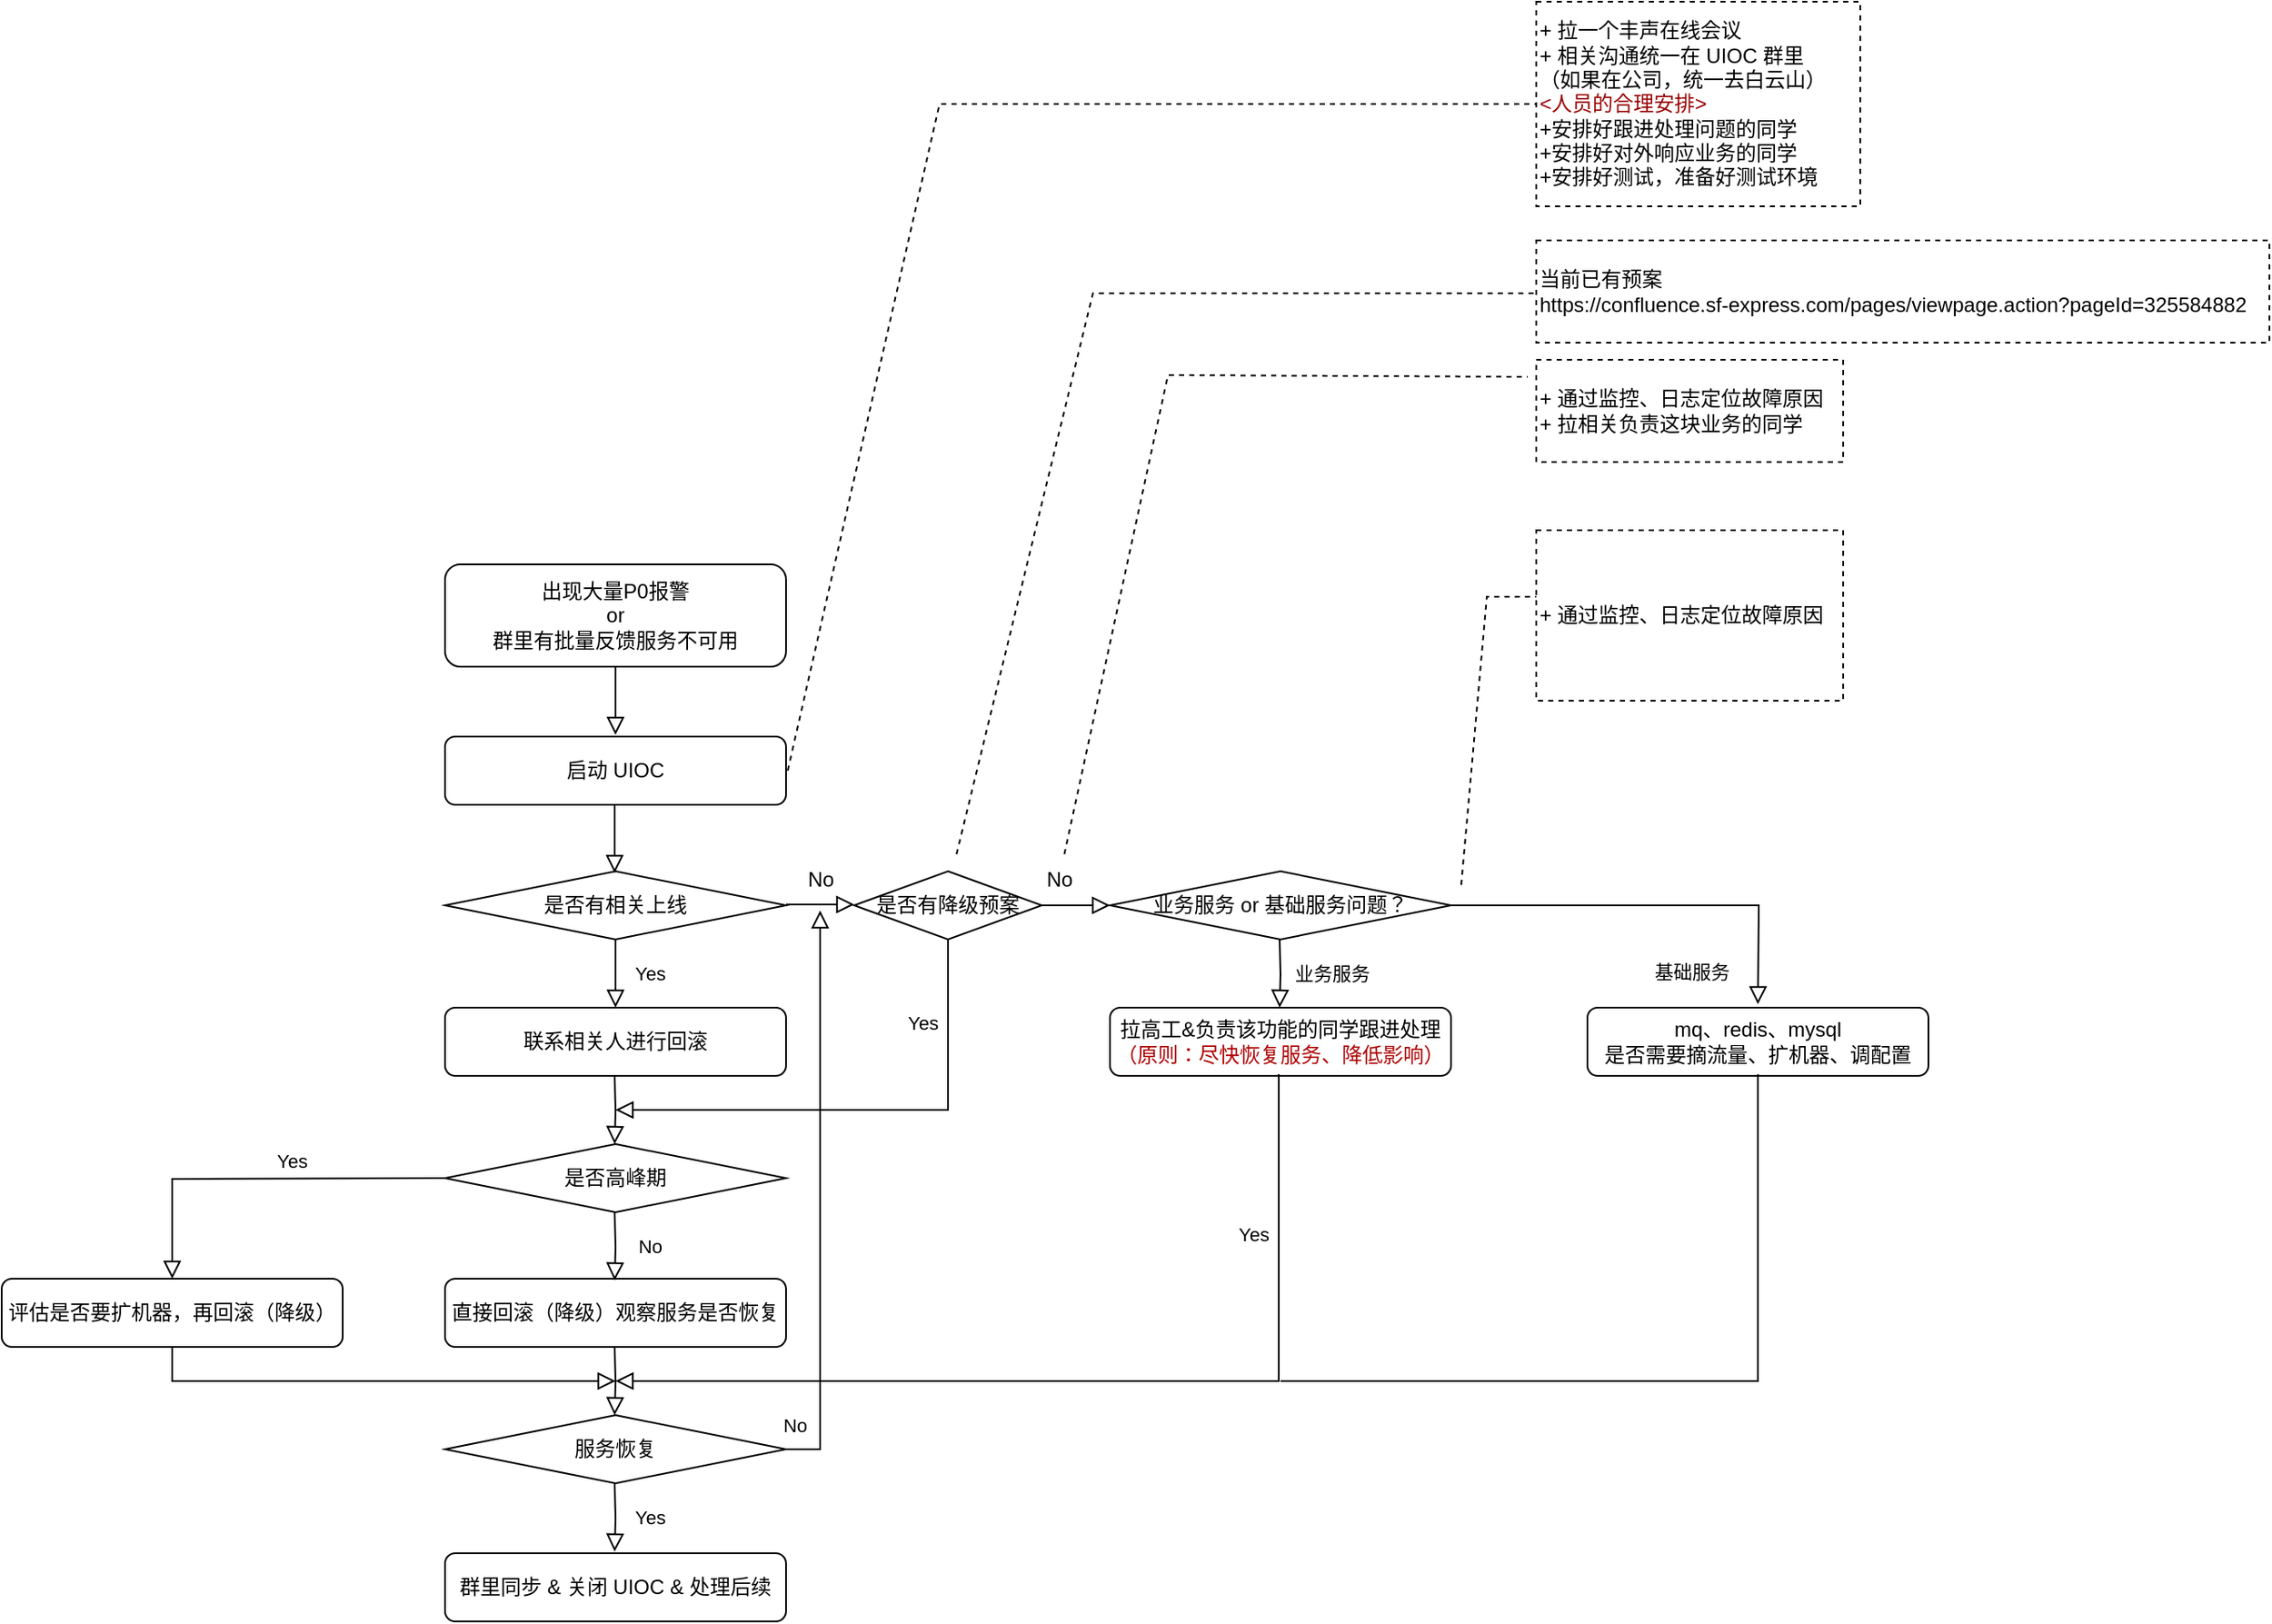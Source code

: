 <mxfile version="21.6.2" type="github">
  <diagram id="C5RBs43oDa-KdzZeNtuy" name="Page-1">
    <mxGraphModel dx="2108" dy="1925" grid="1" gridSize="10" guides="1" tooltips="1" connect="1" arrows="1" fold="1" page="1" pageScale="1" pageWidth="827" pageHeight="1169" math="0" shadow="0">
      <root>
        <mxCell id="WIyWlLk6GJQsqaUBKTNV-0" />
        <mxCell id="WIyWlLk6GJQsqaUBKTNV-1" parent="WIyWlLk6GJQsqaUBKTNV-0" />
        <mxCell id="WIyWlLk6GJQsqaUBKTNV-2" value="" style="rounded=0;html=1;jettySize=auto;orthogonalLoop=1;fontSize=11;endArrow=block;endFill=0;endSize=8;strokeWidth=1;shadow=0;labelBackgroundColor=none;edgeStyle=orthogonalEdgeStyle;" parent="WIyWlLk6GJQsqaUBKTNV-1" edge="1">
          <mxGeometry relative="1" as="geometry">
            <mxPoint x="220" y="110" as="sourcePoint" />
            <mxPoint x="220" y="150" as="targetPoint" />
            <Array as="points">
              <mxPoint x="220" y="130" />
              <mxPoint x="220" y="130" />
            </Array>
          </mxGeometry>
        </mxCell>
        <mxCell id="WIyWlLk6GJQsqaUBKTNV-3" value="出现大量P0报警&lt;br&gt;or&lt;br&gt;群里有批量反馈服务不可用" style="rounded=1;whiteSpace=wrap;html=1;fontSize=12;glass=0;strokeWidth=1;shadow=0;" parent="WIyWlLk6GJQsqaUBKTNV-1" vertex="1">
          <mxGeometry x="120" y="50" width="200" height="60" as="geometry" />
        </mxCell>
        <mxCell id="WIyWlLk6GJQsqaUBKTNV-5" value="Yes" style="edgeStyle=orthogonalEdgeStyle;rounded=0;html=1;jettySize=auto;orthogonalLoop=1;fontSize=11;endArrow=block;endFill=0;endSize=8;strokeWidth=1;shadow=0;labelBackgroundColor=none;exitX=0.5;exitY=1;exitDx=0;exitDy=0;" parent="WIyWlLk6GJQsqaUBKTNV-1" source="64sySyNow4ogs9UG_H_0-5" target="WIyWlLk6GJQsqaUBKTNV-7" edge="1">
          <mxGeometry y="20" relative="1" as="geometry">
            <mxPoint as="offset" />
            <mxPoint x="320" y="250" as="sourcePoint" />
          </mxGeometry>
        </mxCell>
        <mxCell id="WIyWlLk6GJQsqaUBKTNV-7" value="联系相关人进行回滚" style="rounded=1;whiteSpace=wrap;html=1;fontSize=12;glass=0;strokeWidth=1;shadow=0;" parent="WIyWlLk6GJQsqaUBKTNV-1" vertex="1">
          <mxGeometry x="120" y="310" width="200" height="40" as="geometry" />
        </mxCell>
        <mxCell id="64sySyNow4ogs9UG_H_0-0" value="启动 UIOC" style="rounded=1;whiteSpace=wrap;html=1;" vertex="1" parent="WIyWlLk6GJQsqaUBKTNV-1">
          <mxGeometry x="120" y="151" width="200" height="40" as="geometry" />
        </mxCell>
        <mxCell id="64sySyNow4ogs9UG_H_0-3" value="" style="endArrow=none;dashed=1;html=1;rounded=0;entryX=0;entryY=0.5;entryDx=0;entryDy=0;" edge="1" parent="WIyWlLk6GJQsqaUBKTNV-1" target="64sySyNow4ogs9UG_H_0-4">
          <mxGeometry width="50" height="50" relative="1" as="geometry">
            <mxPoint x="321" y="171" as="sourcePoint" />
            <mxPoint x="441" y="171" as="targetPoint" />
            <Array as="points">
              <mxPoint x="410" y="-220" />
            </Array>
          </mxGeometry>
        </mxCell>
        <mxCell id="64sySyNow4ogs9UG_H_0-4" value="+ 拉一个丰声在线会议&lt;br&gt;+ 相关沟通统一在 UIOC 群里&lt;br&gt;（如果在公司，统一去白云山）&lt;br&gt;&lt;font style=&quot;border-color: var(--border-color);&quot; color=&quot;#990000&quot;&gt;&amp;lt;人员的合理安排&amp;gt;&lt;/font&gt;&lt;br style=&quot;border-color: var(--border-color);&quot;&gt;+安排好跟进处理问题的同学&lt;br style=&quot;border-color: var(--border-color);&quot;&gt;+安排好对外响应业务的同学&lt;br style=&quot;border-color: var(--border-color);&quot;&gt;+安排好测试，准备好测试环境" style="rounded=0;whiteSpace=wrap;html=1;align=left;dashed=1;" vertex="1" parent="WIyWlLk6GJQsqaUBKTNV-1">
          <mxGeometry x="760" y="-280" width="190" height="120" as="geometry" />
        </mxCell>
        <mxCell id="64sySyNow4ogs9UG_H_0-5" value="是否有相关上线" style="rhombus;whiteSpace=wrap;html=1;" vertex="1" parent="WIyWlLk6GJQsqaUBKTNV-1">
          <mxGeometry x="120" y="230" width="200" height="40" as="geometry" />
        </mxCell>
        <mxCell id="64sySyNow4ogs9UG_H_0-6" value="" style="rounded=0;html=1;jettySize=auto;orthogonalLoop=1;fontSize=11;endArrow=block;endFill=0;endSize=8;strokeWidth=1;shadow=0;labelBackgroundColor=none;edgeStyle=orthogonalEdgeStyle;" edge="1" parent="WIyWlLk6GJQsqaUBKTNV-1">
          <mxGeometry relative="1" as="geometry">
            <mxPoint x="219.5" y="191" as="sourcePoint" />
            <mxPoint x="219.5" y="231" as="targetPoint" />
            <Array as="points">
              <mxPoint x="219.5" y="211" />
              <mxPoint x="219.5" y="211" />
            </Array>
          </mxGeometry>
        </mxCell>
        <mxCell id="64sySyNow4ogs9UG_H_0-8" value="是否高峰期" style="rhombus;whiteSpace=wrap;html=1;" vertex="1" parent="WIyWlLk6GJQsqaUBKTNV-1">
          <mxGeometry x="120" y="390" width="200" height="40" as="geometry" />
        </mxCell>
        <mxCell id="64sySyNow4ogs9UG_H_0-9" value="No" style="edgeStyle=orthogonalEdgeStyle;rounded=0;html=1;jettySize=auto;orthogonalLoop=1;fontSize=11;endArrow=block;endFill=0;endSize=8;strokeWidth=1;shadow=0;labelBackgroundColor=none;exitX=0.5;exitY=1;exitDx=0;exitDy=0;" edge="1" parent="WIyWlLk6GJQsqaUBKTNV-1">
          <mxGeometry x="1" y="63" relative="1" as="geometry">
            <mxPoint x="-42" y="58" as="offset" />
            <mxPoint x="219.5" y="350" as="sourcePoint" />
            <mxPoint x="219.5" y="390" as="targetPoint" />
          </mxGeometry>
        </mxCell>
        <mxCell id="64sySyNow4ogs9UG_H_0-10" value="直接回滚（降级）观察服务是否恢复" style="rounded=1;whiteSpace=wrap;html=1;fontSize=12;glass=0;strokeWidth=1;shadow=0;" vertex="1" parent="WIyWlLk6GJQsqaUBKTNV-1">
          <mxGeometry x="120" y="469" width="200" height="40" as="geometry" />
        </mxCell>
        <mxCell id="64sySyNow4ogs9UG_H_0-11" value="" style="edgeStyle=orthogonalEdgeStyle;rounded=0;html=1;jettySize=auto;orthogonalLoop=1;fontSize=11;endArrow=block;endFill=0;endSize=8;strokeWidth=1;shadow=0;labelBackgroundColor=none;exitX=0.5;exitY=1;exitDx=0;exitDy=0;" edge="1" parent="WIyWlLk6GJQsqaUBKTNV-1">
          <mxGeometry x="1" y="81" relative="1" as="geometry">
            <mxPoint x="-40" y="68" as="offset" />
            <mxPoint x="219.5" y="430" as="sourcePoint" />
            <mxPoint x="219.5" y="470" as="targetPoint" />
          </mxGeometry>
        </mxCell>
        <mxCell id="64sySyNow4ogs9UG_H_0-12" value="Yes" style="edgeStyle=orthogonalEdgeStyle;rounded=0;html=1;jettySize=auto;orthogonalLoop=1;fontSize=11;endArrow=block;endFill=0;endSize=8;strokeWidth=1;shadow=0;labelBackgroundColor=none;entryX=0.5;entryY=0;entryDx=0;entryDy=0;" edge="1" parent="WIyWlLk6GJQsqaUBKTNV-1" target="64sySyNow4ogs9UG_H_0-13">
          <mxGeometry x="-0.176" y="-10" relative="1" as="geometry">
            <mxPoint as="offset" />
            <mxPoint x="120" y="410" as="sourcePoint" />
            <mxPoint x="400" y="410" as="targetPoint" />
          </mxGeometry>
        </mxCell>
        <mxCell id="64sySyNow4ogs9UG_H_0-13" value="评估是否要扩机器，再回滚（降级）" style="rounded=1;whiteSpace=wrap;html=1;fontSize=12;glass=0;strokeWidth=1;shadow=0;" vertex="1" parent="WIyWlLk6GJQsqaUBKTNV-1">
          <mxGeometry x="-140" y="469" width="200" height="40" as="geometry" />
        </mxCell>
        <mxCell id="64sySyNow4ogs9UG_H_0-14" value="" style="rounded=0;html=1;jettySize=auto;orthogonalLoop=1;fontSize=11;endArrow=block;endFill=0;endSize=8;strokeWidth=1;shadow=0;labelBackgroundColor=none;edgeStyle=orthogonalEdgeStyle;exitX=0.5;exitY=1;exitDx=0;exitDy=0;" edge="1" parent="WIyWlLk6GJQsqaUBKTNV-1" source="64sySyNow4ogs9UG_H_0-13">
          <mxGeometry y="20" relative="1" as="geometry">
            <mxPoint as="offset" />
            <mxPoint x="500" y="510" as="sourcePoint" />
            <mxPoint x="220" y="529" as="targetPoint" />
            <Array as="points">
              <mxPoint x="-40" y="529" />
            </Array>
          </mxGeometry>
        </mxCell>
        <mxCell id="64sySyNow4ogs9UG_H_0-15" value="" style="edgeStyle=orthogonalEdgeStyle;rounded=0;html=1;jettySize=auto;orthogonalLoop=1;fontSize=11;endArrow=block;endFill=0;endSize=8;strokeWidth=1;shadow=0;labelBackgroundColor=none;exitX=0.5;exitY=1;exitDx=0;exitDy=0;" edge="1" parent="WIyWlLk6GJQsqaUBKTNV-1">
          <mxGeometry x="1" y="65" relative="1" as="geometry">
            <mxPoint x="-24" y="49" as="offset" />
            <mxPoint x="219.5" y="509" as="sourcePoint" />
            <mxPoint x="219.5" y="549" as="targetPoint" />
          </mxGeometry>
        </mxCell>
        <mxCell id="64sySyNow4ogs9UG_H_0-16" value="服务恢复" style="rhombus;whiteSpace=wrap;html=1;" vertex="1" parent="WIyWlLk6GJQsqaUBKTNV-1">
          <mxGeometry x="120" y="549" width="200" height="40" as="geometry" />
        </mxCell>
        <mxCell id="64sySyNow4ogs9UG_H_0-17" value="Yes" style="edgeStyle=orthogonalEdgeStyle;rounded=0;html=1;jettySize=auto;orthogonalLoop=1;fontSize=11;endArrow=block;endFill=0;endSize=8;strokeWidth=1;shadow=0;labelBackgroundColor=none;exitX=0.5;exitY=1;exitDx=0;exitDy=0;" edge="1" parent="WIyWlLk6GJQsqaUBKTNV-1">
          <mxGeometry x="0.048" y="20" relative="1" as="geometry">
            <mxPoint as="offset" />
            <mxPoint x="219.5" y="589" as="sourcePoint" />
            <mxPoint x="219.5" y="629" as="targetPoint" />
          </mxGeometry>
        </mxCell>
        <mxCell id="64sySyNow4ogs9UG_H_0-20" value="群里同步 &amp;amp; 关闭 UIOC &amp;amp; 处理后续" style="rounded=1;whiteSpace=wrap;html=1;fontSize=12;glass=0;strokeWidth=1;shadow=0;" vertex="1" parent="WIyWlLk6GJQsqaUBKTNV-1">
          <mxGeometry x="120" y="630" width="200" height="40" as="geometry" />
        </mxCell>
        <mxCell id="64sySyNow4ogs9UG_H_0-25" value="" style="rounded=0;html=1;jettySize=auto;orthogonalLoop=1;fontSize=11;endArrow=block;endFill=0;endSize=8;strokeWidth=1;shadow=0;labelBackgroundColor=none;edgeStyle=orthogonalEdgeStyle;" edge="1" parent="WIyWlLk6GJQsqaUBKTNV-1">
          <mxGeometry y="20" relative="1" as="geometry">
            <mxPoint as="offset" />
            <mxPoint x="320" y="249.5" as="sourcePoint" />
            <mxPoint x="360" y="249.5" as="targetPoint" />
            <Array as="points">
              <mxPoint x="360" y="249.5" />
            </Array>
          </mxGeometry>
        </mxCell>
        <mxCell id="64sySyNow4ogs9UG_H_0-26" value="No" style="text;html=1;align=center;verticalAlign=middle;resizable=0;points=[];autosize=1;strokeColor=none;fillColor=none;" vertex="1" parent="WIyWlLk6GJQsqaUBKTNV-1">
          <mxGeometry x="320" y="220" width="40" height="30" as="geometry" />
        </mxCell>
        <mxCell id="64sySyNow4ogs9UG_H_0-28" value="是否有降级预案" style="rhombus;whiteSpace=wrap;html=1;" vertex="1" parent="WIyWlLk6GJQsqaUBKTNV-1">
          <mxGeometry x="360" y="230" width="110" height="40" as="geometry" />
        </mxCell>
        <mxCell id="64sySyNow4ogs9UG_H_0-29" value="Yes" style="edgeStyle=orthogonalEdgeStyle;rounded=0;html=1;jettySize=auto;orthogonalLoop=1;fontSize=11;endArrow=block;endFill=0;endSize=8;strokeWidth=1;shadow=0;labelBackgroundColor=none;exitX=0.5;exitY=1;exitDx=0;exitDy=0;" edge="1" parent="WIyWlLk6GJQsqaUBKTNV-1" source="64sySyNow4ogs9UG_H_0-28">
          <mxGeometry x="-0.672" y="-15" relative="1" as="geometry">
            <mxPoint as="offset" />
            <mxPoint x="425" y="270" as="sourcePoint" />
            <mxPoint x="220" y="370" as="targetPoint" />
            <Array as="points">
              <mxPoint x="415" y="370" />
            </Array>
          </mxGeometry>
        </mxCell>
        <mxCell id="64sySyNow4ogs9UG_H_0-30" value="No" style="text;html=1;align=center;verticalAlign=middle;resizable=0;points=[];autosize=1;strokeColor=none;fillColor=none;" vertex="1" parent="WIyWlLk6GJQsqaUBKTNV-1">
          <mxGeometry x="460" y="220" width="40" height="30" as="geometry" />
        </mxCell>
        <mxCell id="64sySyNow4ogs9UG_H_0-31" value="" style="rounded=0;html=1;jettySize=auto;orthogonalLoop=1;fontSize=11;endArrow=block;endFill=0;endSize=8;strokeWidth=1;shadow=0;labelBackgroundColor=none;edgeStyle=orthogonalEdgeStyle;" edge="1" parent="WIyWlLk6GJQsqaUBKTNV-1">
          <mxGeometry y="20" relative="1" as="geometry">
            <mxPoint as="offset" />
            <mxPoint x="470" y="250" as="sourcePoint" />
            <mxPoint x="510" y="250" as="targetPoint" />
            <Array as="points">
              <mxPoint x="510" y="250" />
            </Array>
          </mxGeometry>
        </mxCell>
        <mxCell id="64sySyNow4ogs9UG_H_0-32" value="业务服务 or 基础服务问题？" style="rhombus;whiteSpace=wrap;html=1;" vertex="1" parent="WIyWlLk6GJQsqaUBKTNV-1">
          <mxGeometry x="510" y="230" width="200" height="40" as="geometry" />
        </mxCell>
        <mxCell id="64sySyNow4ogs9UG_H_0-33" value="" style="endArrow=none;dashed=1;html=1;rounded=0;" edge="1" parent="WIyWlLk6GJQsqaUBKTNV-1" source="64sySyNow4ogs9UG_H_0-30">
          <mxGeometry width="50" height="50" relative="1" as="geometry">
            <mxPoint x="500" y="210" as="sourcePoint" />
            <mxPoint x="755" y="-60" as="targetPoint" />
            <Array as="points">
              <mxPoint x="544" y="-61" />
            </Array>
          </mxGeometry>
        </mxCell>
        <mxCell id="64sySyNow4ogs9UG_H_0-34" value="+ 通过监控、日志定位故障原因&lt;br&gt;+ 拉相关负责这块业务的同学&lt;br&gt;" style="rounded=0;whiteSpace=wrap;html=1;align=left;dashed=1;" vertex="1" parent="WIyWlLk6GJQsqaUBKTNV-1">
          <mxGeometry x="760" y="-70" width="180" height="60" as="geometry" />
        </mxCell>
        <mxCell id="64sySyNow4ogs9UG_H_0-35" value="拉高工&amp;amp;负责该功能的同学跟进处理&lt;br&gt;&lt;font color=&quot;#ad0000&quot;&gt;（原则：尽快恢复服务、降低影响）&lt;/font&gt;" style="rounded=1;whiteSpace=wrap;html=1;fontSize=12;glass=0;strokeWidth=1;shadow=0;" vertex="1" parent="WIyWlLk6GJQsqaUBKTNV-1">
          <mxGeometry x="510" y="310" width="200" height="40" as="geometry" />
        </mxCell>
        <mxCell id="64sySyNow4ogs9UG_H_0-36" value="业务服务" style="edgeStyle=orthogonalEdgeStyle;rounded=0;html=1;jettySize=auto;orthogonalLoop=1;fontSize=11;endArrow=block;endFill=0;endSize=8;strokeWidth=1;shadow=0;labelBackgroundColor=none;exitX=0.5;exitY=1;exitDx=0;exitDy=0;" edge="1" parent="WIyWlLk6GJQsqaUBKTNV-1">
          <mxGeometry x="0.048" y="30" relative="1" as="geometry">
            <mxPoint y="-1" as="offset" />
            <mxPoint x="609.5" y="270" as="sourcePoint" />
            <mxPoint x="609.5" y="310" as="targetPoint" />
          </mxGeometry>
        </mxCell>
        <mxCell id="64sySyNow4ogs9UG_H_0-37" value="Yes" style="edgeStyle=orthogonalEdgeStyle;rounded=0;html=1;jettySize=auto;orthogonalLoop=1;fontSize=11;endArrow=block;endFill=0;endSize=8;strokeWidth=1;shadow=0;labelBackgroundColor=none;exitX=0.5;exitY=1;exitDx=0;exitDy=0;" edge="1" parent="WIyWlLk6GJQsqaUBKTNV-1">
          <mxGeometry x="-0.672" y="-15" relative="1" as="geometry">
            <mxPoint as="offset" />
            <mxPoint x="609" y="349" as="sourcePoint" />
            <mxPoint x="220" y="529" as="targetPoint" />
            <Array as="points">
              <mxPoint x="609" y="529" />
            </Array>
          </mxGeometry>
        </mxCell>
        <mxCell id="64sySyNow4ogs9UG_H_0-41" value="No" style="edgeStyle=orthogonalEdgeStyle;rounded=0;html=1;jettySize=auto;orthogonalLoop=1;fontSize=11;endArrow=block;endFill=0;endSize=8;strokeWidth=1;shadow=0;labelBackgroundColor=none;entryX=0.5;entryY=1.1;entryDx=0;entryDy=0;entryPerimeter=0;" edge="1" parent="WIyWlLk6GJQsqaUBKTNV-1" target="64sySyNow4ogs9UG_H_0-26">
          <mxGeometry x="-0.97" y="14" relative="1" as="geometry">
            <mxPoint as="offset" />
            <mxPoint x="320" y="569" as="sourcePoint" />
            <mxPoint x="340" y="389" as="targetPoint" />
            <Array as="points">
              <mxPoint x="340" y="569" />
            </Array>
          </mxGeometry>
        </mxCell>
        <mxCell id="64sySyNow4ogs9UG_H_0-42" value="基础服务" style="edgeStyle=orthogonalEdgeStyle;rounded=0;html=1;jettySize=auto;orthogonalLoop=1;fontSize=11;endArrow=block;endFill=0;endSize=8;strokeWidth=1;shadow=0;labelBackgroundColor=none;entryX=0.5;entryY=0;entryDx=0;entryDy=0;exitX=1;exitY=0.5;exitDx=0;exitDy=0;" edge="1" parent="WIyWlLk6GJQsqaUBKTNV-1" source="64sySyNow4ogs9UG_H_0-32">
          <mxGeometry x="0.182" y="-39" relative="1" as="geometry">
            <mxPoint as="offset" />
            <mxPoint x="810" y="250" as="sourcePoint" />
            <mxPoint x="890" y="308" as="targetPoint" />
          </mxGeometry>
        </mxCell>
        <mxCell id="64sySyNow4ogs9UG_H_0-44" value="mq、redis、mysql&lt;br&gt;是否需要摘流量、扩机器、调配置" style="rounded=1;whiteSpace=wrap;html=1;fontSize=12;glass=0;strokeWidth=1;shadow=0;" vertex="1" parent="WIyWlLk6GJQsqaUBKTNV-1">
          <mxGeometry x="790" y="310" width="200" height="40" as="geometry" />
        </mxCell>
        <mxCell id="64sySyNow4ogs9UG_H_0-45" value="" style="endArrow=none;html=1;rounded=0;" edge="1" parent="WIyWlLk6GJQsqaUBKTNV-1">
          <mxGeometry width="50" height="50" relative="1" as="geometry">
            <mxPoint x="610" y="529" as="sourcePoint" />
            <mxPoint x="890" y="349" as="targetPoint" />
            <Array as="points">
              <mxPoint x="890" y="529" />
            </Array>
          </mxGeometry>
        </mxCell>
        <mxCell id="64sySyNow4ogs9UG_H_0-46" value="" style="endArrow=none;dashed=1;html=1;rounded=0;" edge="1" parent="WIyWlLk6GJQsqaUBKTNV-1">
          <mxGeometry width="50" height="50" relative="1" as="geometry">
            <mxPoint x="716" y="238" as="sourcePoint" />
            <mxPoint x="760" y="69" as="targetPoint" />
            <Array as="points">
              <mxPoint x="731" y="69" />
            </Array>
          </mxGeometry>
        </mxCell>
        <mxCell id="64sySyNow4ogs9UG_H_0-47" value="+ 通过监控、日志定位故障原因" style="rounded=0;whiteSpace=wrap;html=1;align=left;dashed=1;" vertex="1" parent="WIyWlLk6GJQsqaUBKTNV-1">
          <mxGeometry x="760" y="30" width="180" height="100" as="geometry" />
        </mxCell>
        <mxCell id="64sySyNow4ogs9UG_H_0-48" value="当前已有预案&lt;br&gt;https://confluence.sf-express.com/pages/viewpage.action?pageId=325584882" style="rounded=0;whiteSpace=wrap;html=1;align=left;dashed=1;" vertex="1" parent="WIyWlLk6GJQsqaUBKTNV-1">
          <mxGeometry x="760" y="-140" width="430" height="60" as="geometry" />
        </mxCell>
        <mxCell id="64sySyNow4ogs9UG_H_0-49" value="" style="endArrow=none;dashed=1;html=1;rounded=0;" edge="1" parent="WIyWlLk6GJQsqaUBKTNV-1">
          <mxGeometry width="50" height="50" relative="1" as="geometry">
            <mxPoint x="420" y="220" as="sourcePoint" />
            <mxPoint x="760" y="-109" as="targetPoint" />
            <Array as="points">
              <mxPoint x="500" y="-109" />
              <mxPoint x="644" y="-109" />
            </Array>
          </mxGeometry>
        </mxCell>
      </root>
    </mxGraphModel>
  </diagram>
</mxfile>
